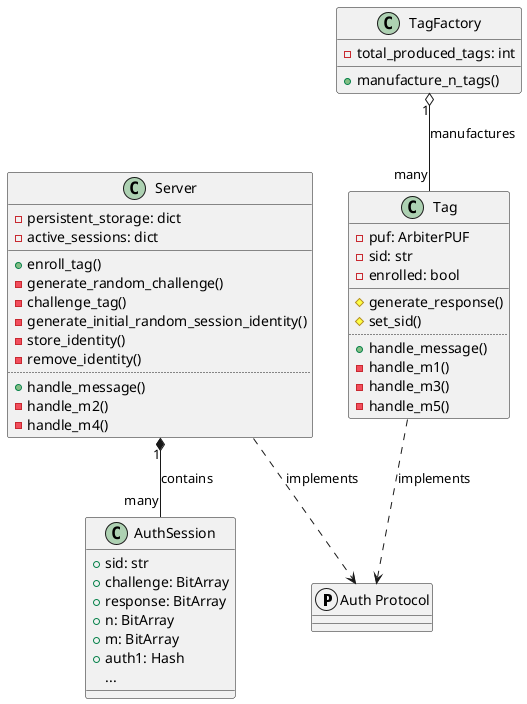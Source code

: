 @startuml
protocol "Auth Protocol"
class Server {
-persistent_storage: dict
-active_sessions: dict
__
+enroll_tag()
-generate_random_challenge()
-challenge_tag()
-generate_initial_random_session_identity()
-store_identity()
-remove_identity()
..
+handle_message()
-handle_m2()
-handle_m4()
}
class Tag {
-puf: ArbiterPUF
-sid: str
-enrolled: bool
__
#generate_response()
#set_sid()
..
+handle_message()
-handle_m1()
-handle_m3()
-handle_m5()
}
class AuthSession{
+sid: str
+challenge: BitArray
+response: BitArray
+n: BitArray
+m: BitArray
+auth1: Hash
...
}
class TagFactory{
-total_produced_tags: int
+manufacture_n_tags()
}


Server ..> "Auth Protocol" : implements
Tag ..> "Auth Protocol" : implements
Server "1" *-- "many" AuthSession : contains
TagFactory "1" o-- "many" Tag : manufactures
@enduml
